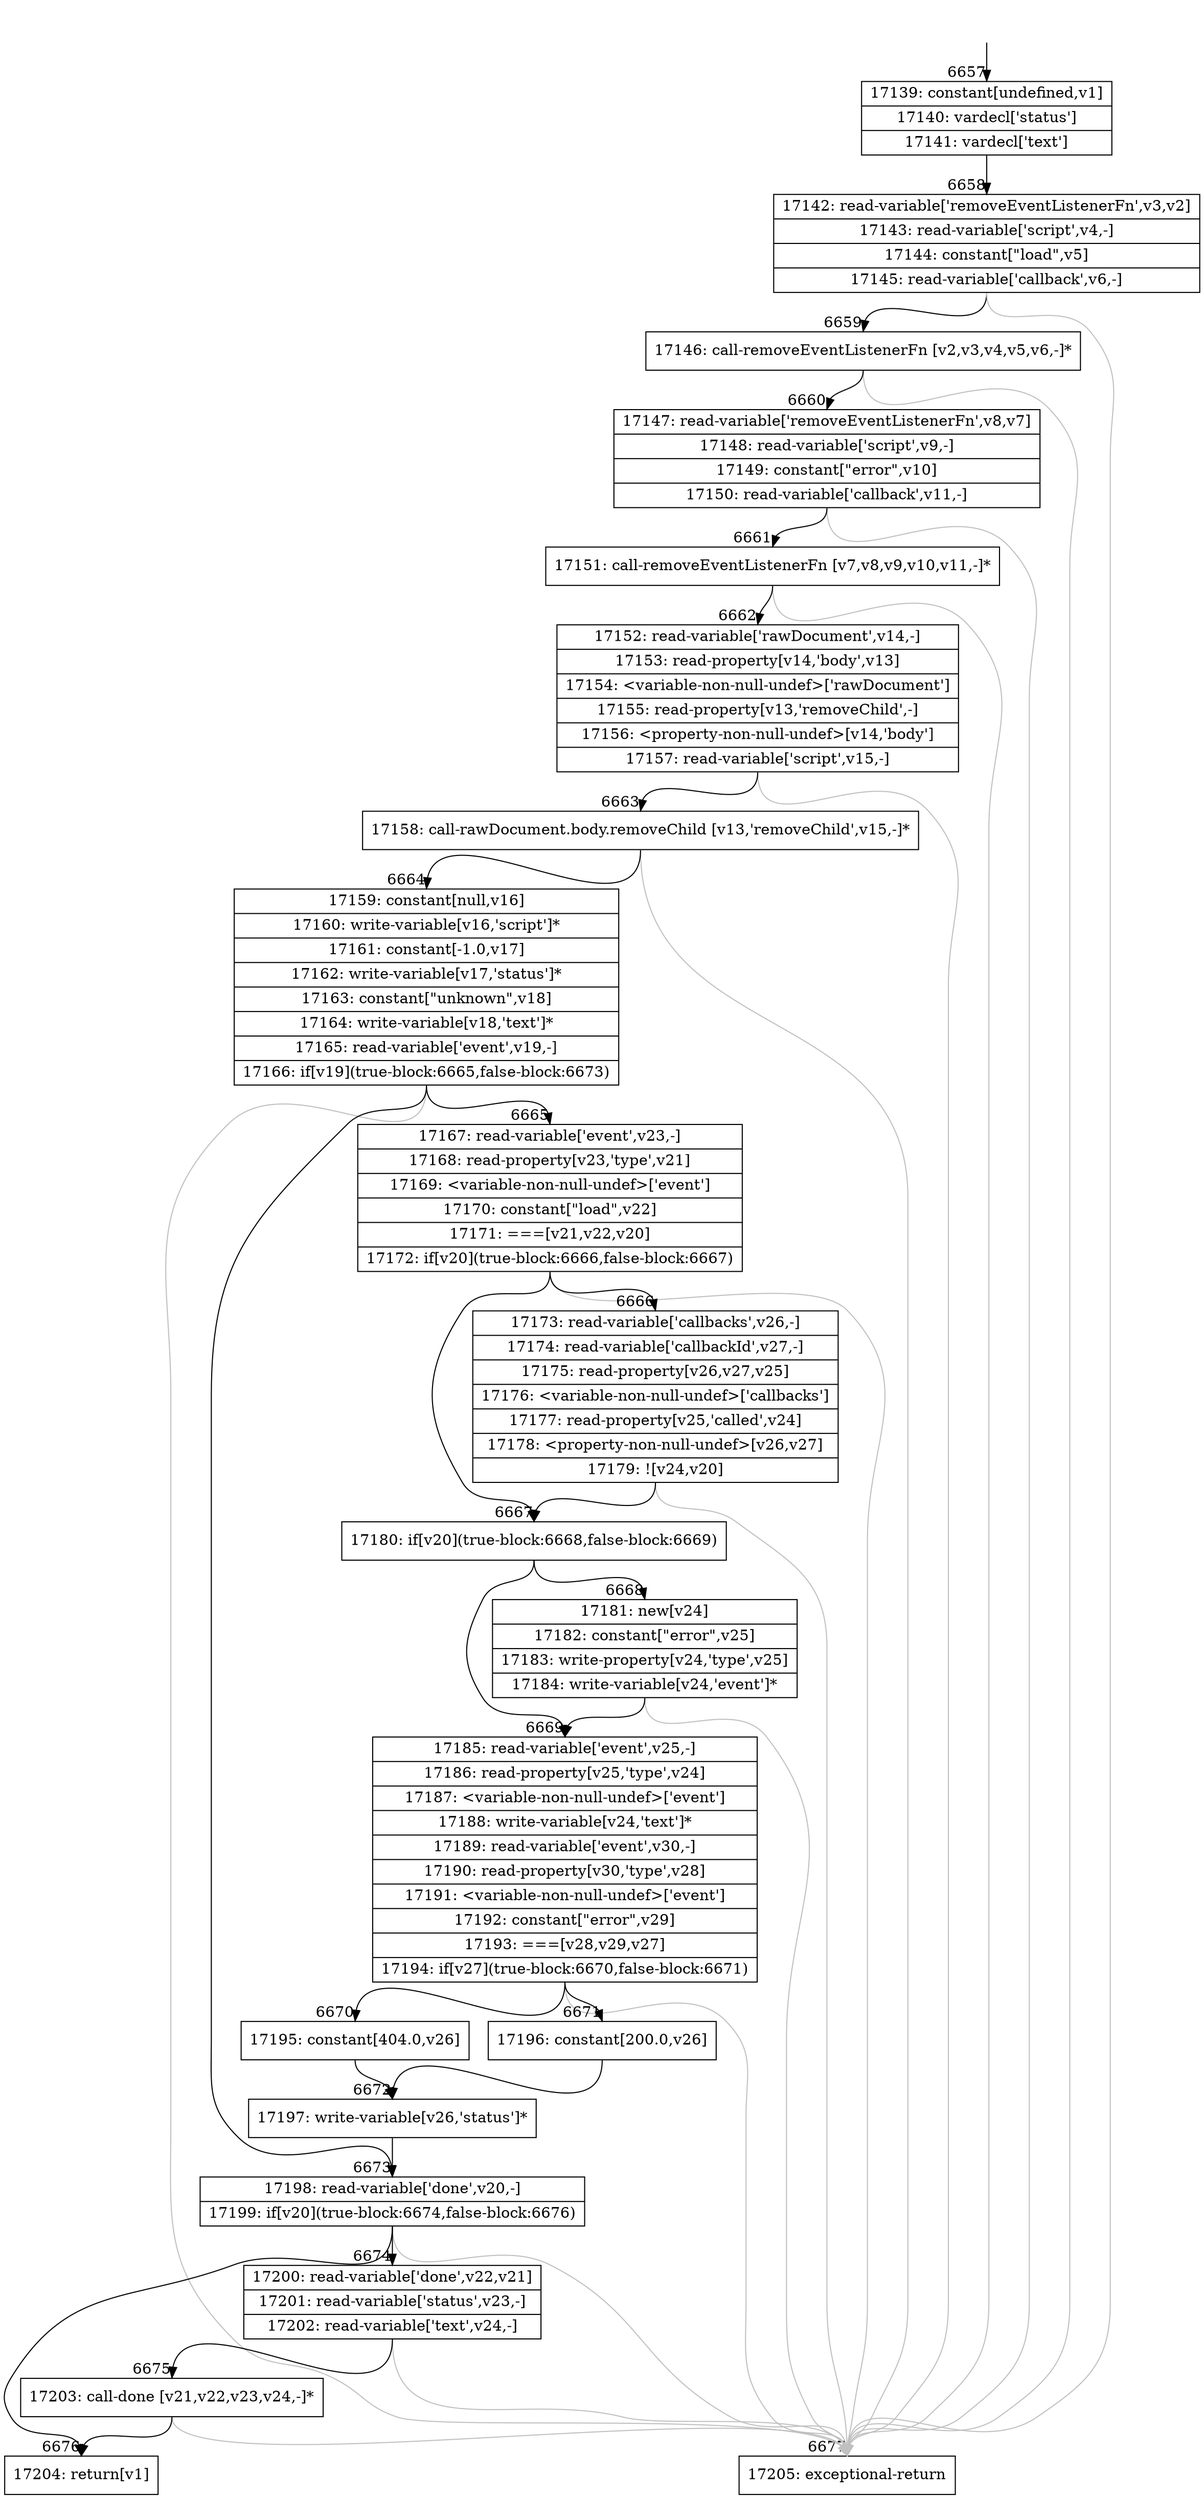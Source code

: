 digraph {
rankdir="TD"
BB_entry499[shape=none,label=""];
BB_entry499 -> BB6657 [tailport=s, headport=n, headlabel="    6657"]
BB6657 [shape=record label="{17139: constant[undefined,v1]|17140: vardecl['status']|17141: vardecl['text']}" ] 
BB6657 -> BB6658 [tailport=s, headport=n, headlabel="      6658"]
BB6658 [shape=record label="{17142: read-variable['removeEventListenerFn',v3,v2]|17143: read-variable['script',v4,-]|17144: constant[\"load\",v5]|17145: read-variable['callback',v6,-]}" ] 
BB6658 -> BB6659 [tailport=s, headport=n, headlabel="      6659"]
BB6658 -> BB6677 [tailport=s, headport=n, color=gray, headlabel="      6677"]
BB6659 [shape=record label="{17146: call-removeEventListenerFn [v2,v3,v4,v5,v6,-]*}" ] 
BB6659 -> BB6660 [tailport=s, headport=n, headlabel="      6660"]
BB6659 -> BB6677 [tailport=s, headport=n, color=gray]
BB6660 [shape=record label="{17147: read-variable['removeEventListenerFn',v8,v7]|17148: read-variable['script',v9,-]|17149: constant[\"error\",v10]|17150: read-variable['callback',v11,-]}" ] 
BB6660 -> BB6661 [tailport=s, headport=n, headlabel="      6661"]
BB6660 -> BB6677 [tailport=s, headport=n, color=gray]
BB6661 [shape=record label="{17151: call-removeEventListenerFn [v7,v8,v9,v10,v11,-]*}" ] 
BB6661 -> BB6662 [tailport=s, headport=n, headlabel="      6662"]
BB6661 -> BB6677 [tailport=s, headport=n, color=gray]
BB6662 [shape=record label="{17152: read-variable['rawDocument',v14,-]|17153: read-property[v14,'body',v13]|17154: \<variable-non-null-undef\>['rawDocument']|17155: read-property[v13,'removeChild',-]|17156: \<property-non-null-undef\>[v14,'body']|17157: read-variable['script',v15,-]}" ] 
BB6662 -> BB6663 [tailport=s, headport=n, headlabel="      6663"]
BB6662 -> BB6677 [tailport=s, headport=n, color=gray]
BB6663 [shape=record label="{17158: call-rawDocument.body.removeChild [v13,'removeChild',v15,-]*}" ] 
BB6663 -> BB6664 [tailport=s, headport=n, headlabel="      6664"]
BB6663 -> BB6677 [tailport=s, headport=n, color=gray]
BB6664 [shape=record label="{17159: constant[null,v16]|17160: write-variable[v16,'script']*|17161: constant[-1.0,v17]|17162: write-variable[v17,'status']*|17163: constant[\"unknown\",v18]|17164: write-variable[v18,'text']*|17165: read-variable['event',v19,-]|17166: if[v19](true-block:6665,false-block:6673)}" ] 
BB6664 -> BB6665 [tailport=s, headport=n, headlabel="      6665"]
BB6664 -> BB6673 [tailport=s, headport=n, headlabel="      6673"]
BB6664 -> BB6677 [tailport=s, headport=n, color=gray]
BB6665 [shape=record label="{17167: read-variable['event',v23,-]|17168: read-property[v23,'type',v21]|17169: \<variable-non-null-undef\>['event']|17170: constant[\"load\",v22]|17171: ===[v21,v22,v20]|17172: if[v20](true-block:6666,false-block:6667)}" ] 
BB6665 -> BB6667 [tailport=s, headport=n, headlabel="      6667"]
BB6665 -> BB6666 [tailport=s, headport=n, headlabel="      6666"]
BB6665 -> BB6677 [tailport=s, headport=n, color=gray]
BB6666 [shape=record label="{17173: read-variable['callbacks',v26,-]|17174: read-variable['callbackId',v27,-]|17175: read-property[v26,v27,v25]|17176: \<variable-non-null-undef\>['callbacks']|17177: read-property[v25,'called',v24]|17178: \<property-non-null-undef\>[v26,v27]|17179: ![v24,v20]}" ] 
BB6666 -> BB6667 [tailport=s, headport=n]
BB6666 -> BB6677 [tailport=s, headport=n, color=gray]
BB6667 [shape=record label="{17180: if[v20](true-block:6668,false-block:6669)}" ] 
BB6667 -> BB6668 [tailport=s, headport=n, headlabel="      6668"]
BB6667 -> BB6669 [tailport=s, headport=n, headlabel="      6669"]
BB6668 [shape=record label="{17181: new[v24]|17182: constant[\"error\",v25]|17183: write-property[v24,'type',v25]|17184: write-variable[v24,'event']*}" ] 
BB6668 -> BB6669 [tailport=s, headport=n]
BB6668 -> BB6677 [tailport=s, headport=n, color=gray]
BB6669 [shape=record label="{17185: read-variable['event',v25,-]|17186: read-property[v25,'type',v24]|17187: \<variable-non-null-undef\>['event']|17188: write-variable[v24,'text']*|17189: read-variable['event',v30,-]|17190: read-property[v30,'type',v28]|17191: \<variable-non-null-undef\>['event']|17192: constant[\"error\",v29]|17193: ===[v28,v29,v27]|17194: if[v27](true-block:6670,false-block:6671)}" ] 
BB6669 -> BB6670 [tailport=s, headport=n, headlabel="      6670"]
BB6669 -> BB6671 [tailport=s, headport=n, headlabel="      6671"]
BB6669 -> BB6677 [tailport=s, headport=n, color=gray]
BB6670 [shape=record label="{17195: constant[404.0,v26]}" ] 
BB6670 -> BB6672 [tailport=s, headport=n, headlabel="      6672"]
BB6671 [shape=record label="{17196: constant[200.0,v26]}" ] 
BB6671 -> BB6672 [tailport=s, headport=n]
BB6672 [shape=record label="{17197: write-variable[v26,'status']*}" ] 
BB6672 -> BB6673 [tailport=s, headport=n]
BB6673 [shape=record label="{17198: read-variable['done',v20,-]|17199: if[v20](true-block:6674,false-block:6676)}" ] 
BB6673 -> BB6674 [tailport=s, headport=n, headlabel="      6674"]
BB6673 -> BB6676 [tailport=s, headport=n, headlabel="      6676"]
BB6673 -> BB6677 [tailport=s, headport=n, color=gray]
BB6674 [shape=record label="{17200: read-variable['done',v22,v21]|17201: read-variable['status',v23,-]|17202: read-variable['text',v24,-]}" ] 
BB6674 -> BB6675 [tailport=s, headport=n, headlabel="      6675"]
BB6674 -> BB6677 [tailport=s, headport=n, color=gray]
BB6675 [shape=record label="{17203: call-done [v21,v22,v23,v24,-]*}" ] 
BB6675 -> BB6676 [tailport=s, headport=n]
BB6675 -> BB6677 [tailport=s, headport=n, color=gray]
BB6676 [shape=record label="{17204: return[v1]}" ] 
BB6677 [shape=record label="{17205: exceptional-return}" ] 
//#$~ 10569
}
